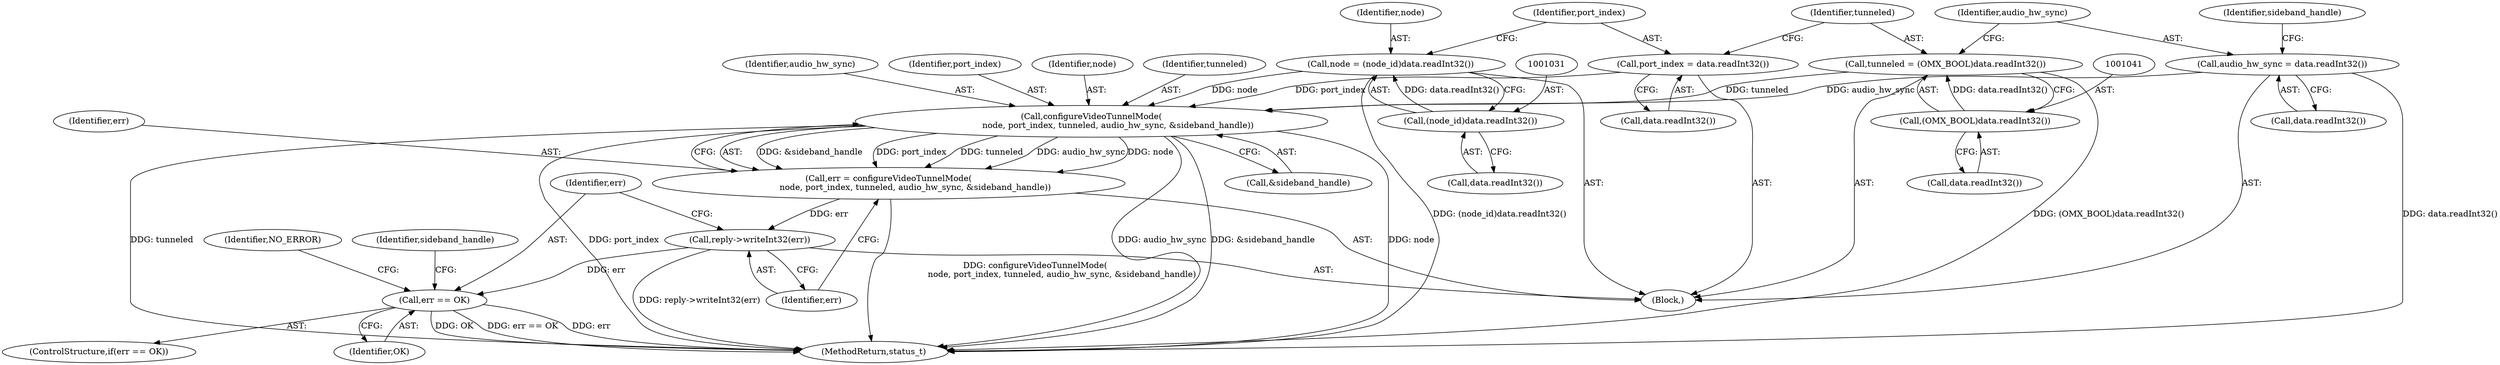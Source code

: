 digraph "0_Android_295c883fe3105b19bcd0f9e07d54c6b589fc5bff@pointer" {
"1001054" [label="(Call,configureVideoTunnelMode(\n                    node, port_index, tunneled, audio_hw_sync, &sideband_handle))"];
"1001028" [label="(Call,node = (node_id)data.readInt32())"];
"1001030" [label="(Call,(node_id)data.readInt32())"];
"1001034" [label="(Call,port_index = data.readInt32())"];
"1001038" [label="(Call,tunneled = (OMX_BOOL)data.readInt32())"];
"1001040" [label="(Call,(OMX_BOOL)data.readInt32())"];
"1001044" [label="(Call,audio_hw_sync = data.readInt32())"];
"1001052" [label="(Call,err = configureVideoTunnelMode(\n                    node, port_index, tunneled, audio_hw_sync, &sideband_handle))"];
"1001061" [label="(Call,reply->writeInt32(err))"];
"1001064" [label="(Call,err == OK)"];
"1001038" [label="(Call,tunneled = (OMX_BOOL)data.readInt32())"];
"1001045" [label="(Identifier,audio_hw_sync)"];
"1001042" [label="(Call,data.readInt32())"];
"1001035" [label="(Identifier,port_index)"];
"1001044" [label="(Call,audio_hw_sync = data.readInt32())"];
"1001066" [label="(Identifier,OK)"];
"1001036" [label="(Call,data.readInt32())"];
"1001040" [label="(Call,(OMX_BOOL)data.readInt32())"];
"1001030" [label="(Call,(node_id)data.readInt32())"];
"1001028" [label="(Call,node = (node_id)data.readInt32())"];
"1001032" [label="(Call,data.readInt32())"];
"1001054" [label="(Call,configureVideoTunnelMode(\n                    node, port_index, tunneled, audio_hw_sync, &sideband_handle))"];
"1001057" [label="(Identifier,tunneled)"];
"1001022" [label="(Block,)"];
"1001064" [label="(Call,err == OK)"];
"1001039" [label="(Identifier,tunneled)"];
"1001058" [label="(Identifier,audio_hw_sync)"];
"1001069" [label="(Identifier,sideband_handle)"];
"1001059" [label="(Call,&sideband_handle)"];
"1001056" [label="(Identifier,port_index)"];
"1001052" [label="(Call,err = configureVideoTunnelMode(\n                    node, port_index, tunneled, audio_hw_sync, &sideband_handle))"];
"1001029" [label="(Identifier,node)"];
"1001062" [label="(Identifier,err)"];
"1001061" [label="(Call,reply->writeInt32(err))"];
"1001065" [label="(Identifier,err)"];
"1001071" [label="(Identifier,NO_ERROR)"];
"1001063" [label="(ControlStructure,if(err == OK))"];
"1001034" [label="(Call,port_index = data.readInt32())"];
"1001053" [label="(Identifier,err)"];
"1001055" [label="(Identifier,node)"];
"1001046" [label="(Call,data.readInt32())"];
"1001049" [label="(Identifier,sideband_handle)"];
"1001343" [label="(MethodReturn,status_t)"];
"1001054" -> "1001052"  [label="AST: "];
"1001054" -> "1001059"  [label="CFG: "];
"1001055" -> "1001054"  [label="AST: "];
"1001056" -> "1001054"  [label="AST: "];
"1001057" -> "1001054"  [label="AST: "];
"1001058" -> "1001054"  [label="AST: "];
"1001059" -> "1001054"  [label="AST: "];
"1001052" -> "1001054"  [label="CFG: "];
"1001054" -> "1001343"  [label="DDG: node"];
"1001054" -> "1001343"  [label="DDG: tunneled"];
"1001054" -> "1001343"  [label="DDG: port_index"];
"1001054" -> "1001343"  [label="DDG: audio_hw_sync"];
"1001054" -> "1001343"  [label="DDG: &sideband_handle"];
"1001054" -> "1001052"  [label="DDG: &sideband_handle"];
"1001054" -> "1001052"  [label="DDG: port_index"];
"1001054" -> "1001052"  [label="DDG: tunneled"];
"1001054" -> "1001052"  [label="DDG: audio_hw_sync"];
"1001054" -> "1001052"  [label="DDG: node"];
"1001028" -> "1001054"  [label="DDG: node"];
"1001034" -> "1001054"  [label="DDG: port_index"];
"1001038" -> "1001054"  [label="DDG: tunneled"];
"1001044" -> "1001054"  [label="DDG: audio_hw_sync"];
"1001028" -> "1001022"  [label="AST: "];
"1001028" -> "1001030"  [label="CFG: "];
"1001029" -> "1001028"  [label="AST: "];
"1001030" -> "1001028"  [label="AST: "];
"1001035" -> "1001028"  [label="CFG: "];
"1001028" -> "1001343"  [label="DDG: (node_id)data.readInt32()"];
"1001030" -> "1001028"  [label="DDG: data.readInt32()"];
"1001030" -> "1001032"  [label="CFG: "];
"1001031" -> "1001030"  [label="AST: "];
"1001032" -> "1001030"  [label="AST: "];
"1001034" -> "1001022"  [label="AST: "];
"1001034" -> "1001036"  [label="CFG: "];
"1001035" -> "1001034"  [label="AST: "];
"1001036" -> "1001034"  [label="AST: "];
"1001039" -> "1001034"  [label="CFG: "];
"1001038" -> "1001022"  [label="AST: "];
"1001038" -> "1001040"  [label="CFG: "];
"1001039" -> "1001038"  [label="AST: "];
"1001040" -> "1001038"  [label="AST: "];
"1001045" -> "1001038"  [label="CFG: "];
"1001038" -> "1001343"  [label="DDG: (OMX_BOOL)data.readInt32()"];
"1001040" -> "1001038"  [label="DDG: data.readInt32()"];
"1001040" -> "1001042"  [label="CFG: "];
"1001041" -> "1001040"  [label="AST: "];
"1001042" -> "1001040"  [label="AST: "];
"1001044" -> "1001022"  [label="AST: "];
"1001044" -> "1001046"  [label="CFG: "];
"1001045" -> "1001044"  [label="AST: "];
"1001046" -> "1001044"  [label="AST: "];
"1001049" -> "1001044"  [label="CFG: "];
"1001044" -> "1001343"  [label="DDG: data.readInt32()"];
"1001052" -> "1001022"  [label="AST: "];
"1001053" -> "1001052"  [label="AST: "];
"1001062" -> "1001052"  [label="CFG: "];
"1001052" -> "1001343"  [label="DDG: configureVideoTunnelMode(\n                    node, port_index, tunneled, audio_hw_sync, &sideband_handle)"];
"1001052" -> "1001061"  [label="DDG: err"];
"1001061" -> "1001022"  [label="AST: "];
"1001061" -> "1001062"  [label="CFG: "];
"1001062" -> "1001061"  [label="AST: "];
"1001065" -> "1001061"  [label="CFG: "];
"1001061" -> "1001343"  [label="DDG: reply->writeInt32(err)"];
"1001061" -> "1001064"  [label="DDG: err"];
"1001064" -> "1001063"  [label="AST: "];
"1001064" -> "1001066"  [label="CFG: "];
"1001065" -> "1001064"  [label="AST: "];
"1001066" -> "1001064"  [label="AST: "];
"1001069" -> "1001064"  [label="CFG: "];
"1001071" -> "1001064"  [label="CFG: "];
"1001064" -> "1001343"  [label="DDG: OK"];
"1001064" -> "1001343"  [label="DDG: err == OK"];
"1001064" -> "1001343"  [label="DDG: err"];
}
